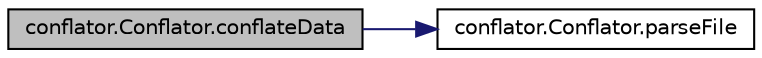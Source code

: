digraph "conflator.Conflator.conflateData"
{
 // LATEX_PDF_SIZE
  edge [fontname="Helvetica",fontsize="10",labelfontname="Helvetica",labelfontsize="10"];
  node [fontname="Helvetica",fontsize="10",shape=record];
  rankdir="LR";
  Node1 [label="conflator.Conflator.conflateData",height=0.2,width=0.4,color="black", fillcolor="grey75", style="filled", fontcolor="black",tooltip=" "];
  Node1 -> Node2 [color="midnightblue",fontsize="10",style="solid",fontname="Helvetica"];
  Node2 [label="conflator.Conflator.parseFile",height=0.2,width=0.4,color="black", fillcolor="white", style="filled",URL="$classconflator_1_1Conflator.html#a9fcbc0e03c78d8de22241639157f93e6",tooltip=" "];
}

